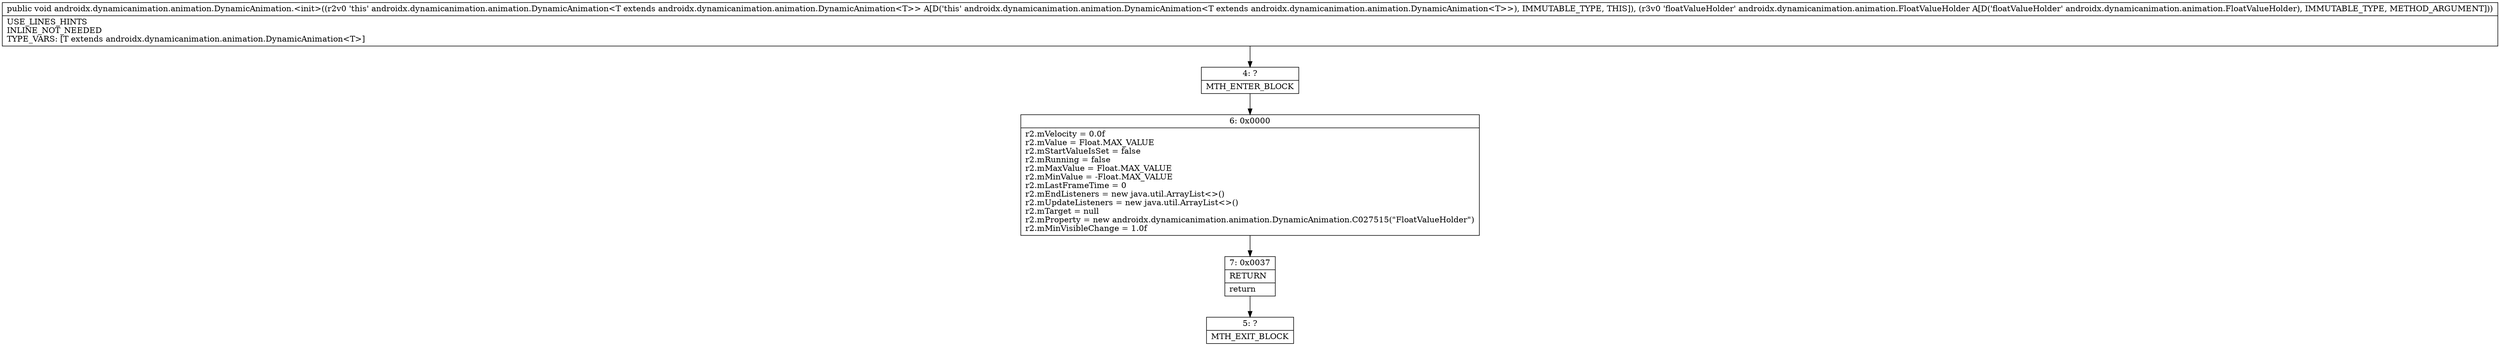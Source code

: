 digraph "CFG forandroidx.dynamicanimation.animation.DynamicAnimation.\<init\>(Landroidx\/dynamicanimation\/animation\/FloatValueHolder;)V" {
Node_4 [shape=record,label="{4\:\ ?|MTH_ENTER_BLOCK\l}"];
Node_6 [shape=record,label="{6\:\ 0x0000|r2.mVelocity = 0.0f\lr2.mValue = Float.MAX_VALUE\lr2.mStartValueIsSet = false\lr2.mRunning = false\lr2.mMaxValue = Float.MAX_VALUE\lr2.mMinValue = \-Float.MAX_VALUE\lr2.mLastFrameTime = 0\lr2.mEndListeners = new java.util.ArrayList\<\>()\lr2.mUpdateListeners = new java.util.ArrayList\<\>()\lr2.mTarget = null\lr2.mProperty = new androidx.dynamicanimation.animation.DynamicAnimation.C027515(\"FloatValueHolder\")\lr2.mMinVisibleChange = 1.0f\l}"];
Node_7 [shape=record,label="{7\:\ 0x0037|RETURN\l|return\l}"];
Node_5 [shape=record,label="{5\:\ ?|MTH_EXIT_BLOCK\l}"];
MethodNode[shape=record,label="{public void androidx.dynamicanimation.animation.DynamicAnimation.\<init\>((r2v0 'this' androidx.dynamicanimation.animation.DynamicAnimation\<T extends androidx.dynamicanimation.animation.DynamicAnimation\<T\>\> A[D('this' androidx.dynamicanimation.animation.DynamicAnimation\<T extends androidx.dynamicanimation.animation.DynamicAnimation\<T\>\>), IMMUTABLE_TYPE, THIS]), (r3v0 'floatValueHolder' androidx.dynamicanimation.animation.FloatValueHolder A[D('floatValueHolder' androidx.dynamicanimation.animation.FloatValueHolder), IMMUTABLE_TYPE, METHOD_ARGUMENT]))  | USE_LINES_HINTS\lINLINE_NOT_NEEDED\lTYPE_VARS: [T extends androidx.dynamicanimation.animation.DynamicAnimation\<T\>]\l}"];
MethodNode -> Node_4;Node_4 -> Node_6;
Node_6 -> Node_7;
Node_7 -> Node_5;
}

